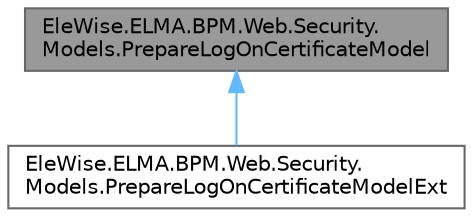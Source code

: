 digraph "EleWise.ELMA.BPM.Web.Security.Models.PrepareLogOnCertificateModel"
{
 // LATEX_PDF_SIZE
  bgcolor="transparent";
  edge [fontname=Helvetica,fontsize=10,labelfontname=Helvetica,labelfontsize=10];
  node [fontname=Helvetica,fontsize=10,shape=box,height=0.2,width=0.4];
  Node1 [id="Node000001",label="EleWise.ELMA.BPM.Web.Security.\lModels.PrepareLogOnCertificateModel",height=0.2,width=0.4,color="gray40", fillcolor="grey60", style="filled", fontcolor="black",tooltip="Модель подготовки авторизации по сертификату"];
  Node1 -> Node2 [id="edge1_Node000001_Node000002",dir="back",color="steelblue1",style="solid",tooltip=" "];
  Node2 [id="Node000002",label="EleWise.ELMA.BPM.Web.Security.\lModels.PrepareLogOnCertificateModelExt",height=0.2,width=0.4,color="gray40", fillcolor="white", style="filled",URL="$class_ele_wise_1_1_e_l_m_a_1_1_b_p_m_1_1_web_1_1_security_1_1_models_1_1_prepare_log_on_certificate_model_ext.html",tooltip="Расширенная модель подготовки авторизации по сертификату"];
}
